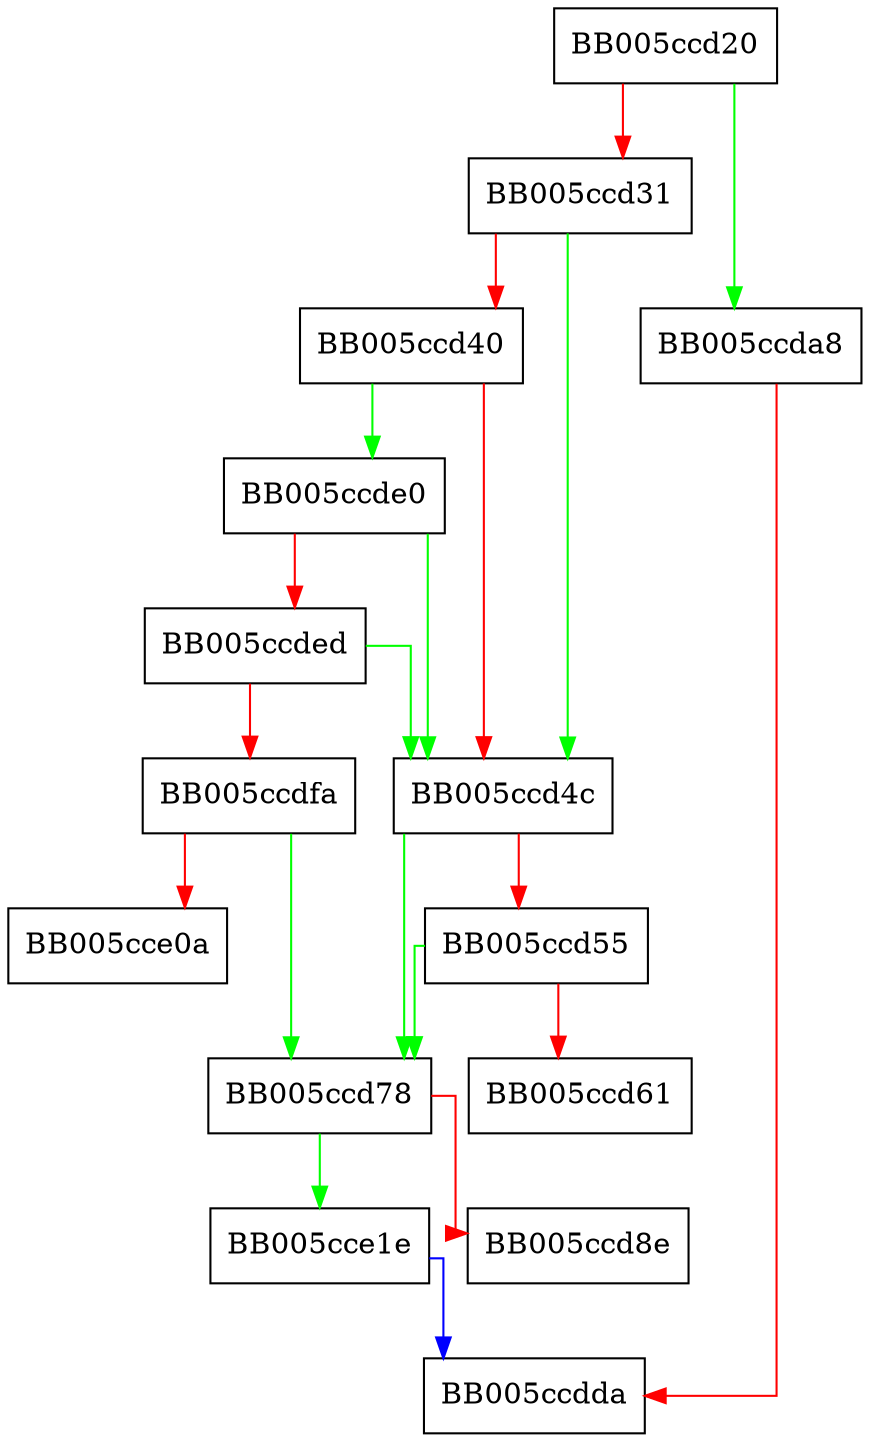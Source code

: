 digraph EVP_DigestVerify {
  node [shape="box"];
  graph [splines=ortho];
  BB005ccd20 -> BB005ccda8 [color="green"];
  BB005ccd20 -> BB005ccd31 [color="red"];
  BB005ccd31 -> BB005ccd4c [color="green"];
  BB005ccd31 -> BB005ccd40 [color="red"];
  BB005ccd40 -> BB005ccde0 [color="green"];
  BB005ccd40 -> BB005ccd4c [color="red"];
  BB005ccd4c -> BB005ccd78 [color="green"];
  BB005ccd4c -> BB005ccd55 [color="red"];
  BB005ccd55 -> BB005ccd78 [color="green"];
  BB005ccd55 -> BB005ccd61 [color="red"];
  BB005ccd78 -> BB005cce1e [color="green"];
  BB005ccd78 -> BB005ccd8e [color="red"];
  BB005ccda8 -> BB005ccdda [color="red"];
  BB005ccde0 -> BB005ccd4c [color="green"];
  BB005ccde0 -> BB005ccded [color="red"];
  BB005ccded -> BB005ccd4c [color="green"];
  BB005ccded -> BB005ccdfa [color="red"];
  BB005ccdfa -> BB005ccd78 [color="green"];
  BB005ccdfa -> BB005cce0a [color="red"];
  BB005cce1e -> BB005ccdda [color="blue"];
}